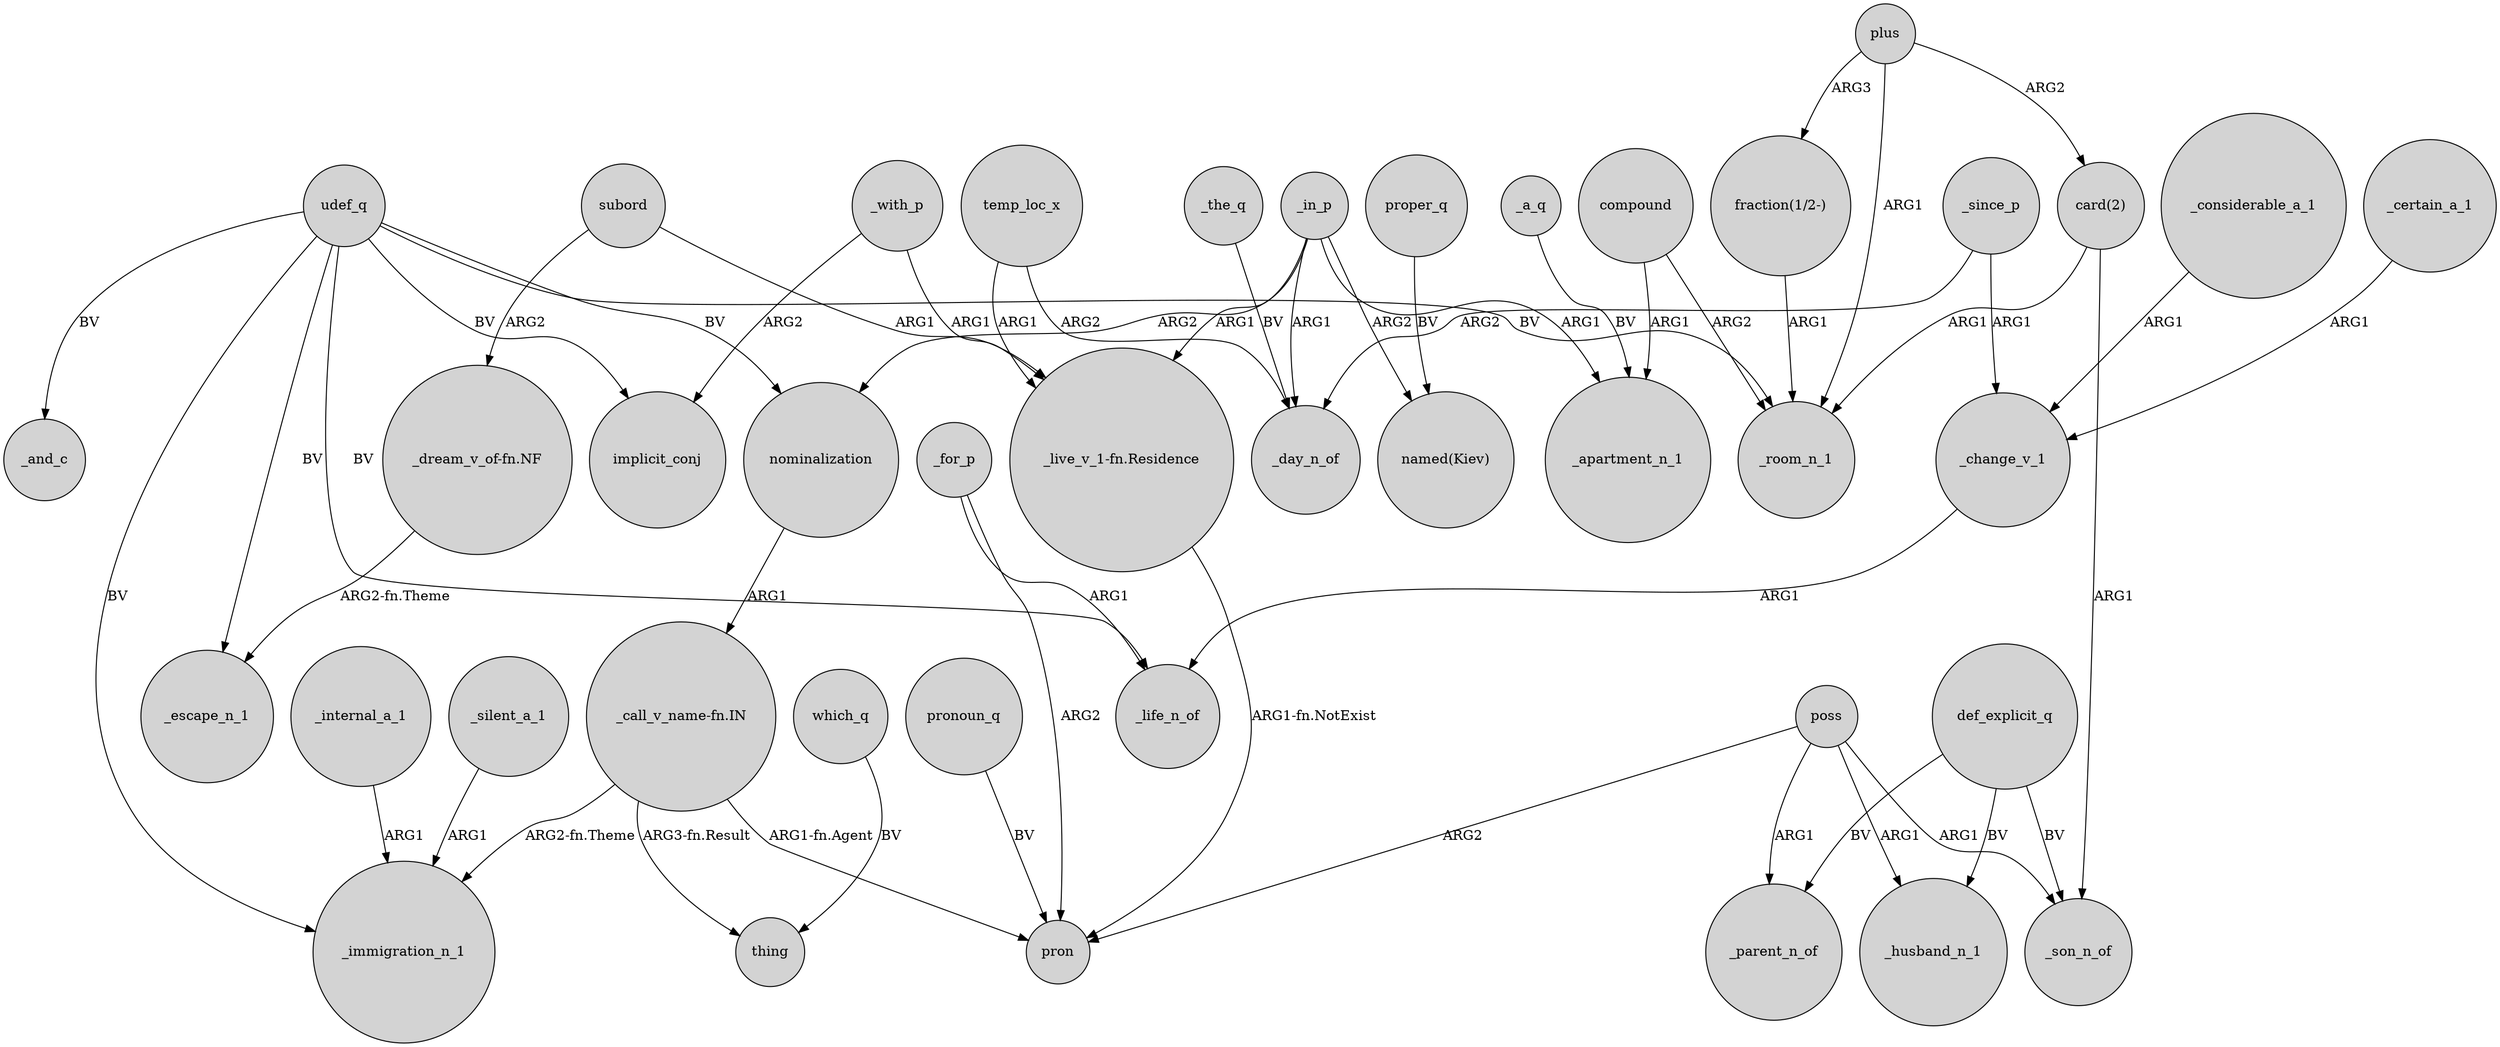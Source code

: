 digraph {
	node [shape=circle style=filled]
	_change_v_1 -> _life_n_of [label=ARG1]
	poss -> _son_n_of [label=ARG1]
	temp_loc_x -> "_live_v_1-fn.Residence" [label=ARG1]
	"card(2)" -> _son_n_of [label=ARG1]
	plus -> "card(2)" [label=ARG2]
	_in_p -> "_live_v_1-fn.Residence" [label=ARG1]
	poss -> pron [label=ARG2]
	poss -> _parent_n_of [label=ARG1]
	poss -> _husband_n_1 [label=ARG1]
	_considerable_a_1 -> _change_v_1 [label=ARG1]
	def_explicit_q -> _parent_n_of [label=BV]
	udef_q -> _life_n_of [label=BV]
	compound -> _room_n_1 [label=ARG2]
	plus -> "fraction(1/2-)" [label=ARG3]
	_in_p -> _day_n_of [label=ARG1]
	def_explicit_q -> _husband_n_1 [label=BV]
	nominalization -> "_call_v_name-fn.IN" [label=ARG1]
	udef_q -> _immigration_n_1 [label=BV]
	_internal_a_1 -> _immigration_n_1 [label=ARG1]
	udef_q -> implicit_conj [label=BV]
	"_dream_v_of-fn.NF" -> _escape_n_1 [label="ARG2-fn.Theme"]
	udef_q -> _escape_n_1 [label=BV]
	_the_q -> _day_n_of [label=BV]
	_since_p -> _day_n_of [label=ARG2]
	"_live_v_1-fn.Residence" -> pron [label="ARG1-fn.NotExist"]
	pronoun_q -> pron [label=BV]
	_certain_a_1 -> _change_v_1 [label=ARG1]
	_with_p -> "_live_v_1-fn.Residence" [label=ARG1]
	"_call_v_name-fn.IN" -> thing [label="ARG3-fn.Result"]
	plus -> _room_n_1 [label=ARG1]
	_for_p -> pron [label=ARG2]
	proper_q -> "named(Kiev)" [label=BV]
	_since_p -> _change_v_1 [label=ARG1]
	"_call_v_name-fn.IN" -> _immigration_n_1 [label="ARG2-fn.Theme"]
	udef_q -> _room_n_1 [label=BV]
	temp_loc_x -> _day_n_of [label=ARG2]
	udef_q -> nominalization [label=BV]
	_silent_a_1 -> _immigration_n_1 [label=ARG1]
	subord -> "_dream_v_of-fn.NF" [label=ARG2]
	"card(2)" -> _room_n_1 [label=ARG1]
	_in_p -> "named(Kiev)" [label=ARG2]
	_with_p -> implicit_conj [label=ARG2]
	"_call_v_name-fn.IN" -> pron [label="ARG1-fn.Agent"]
	def_explicit_q -> _son_n_of [label=BV]
	_in_p -> _apartment_n_1 [label=ARG1]
	compound -> _apartment_n_1 [label=ARG1]
	_for_p -> _life_n_of [label=ARG1]
	"fraction(1/2-)" -> _room_n_1 [label=ARG1]
	_in_p -> nominalization [label=ARG2]
	udef_q -> _and_c [label=BV]
	subord -> "_live_v_1-fn.Residence" [label=ARG1]
	_a_q -> _apartment_n_1 [label=BV]
	which_q -> thing [label=BV]
}
